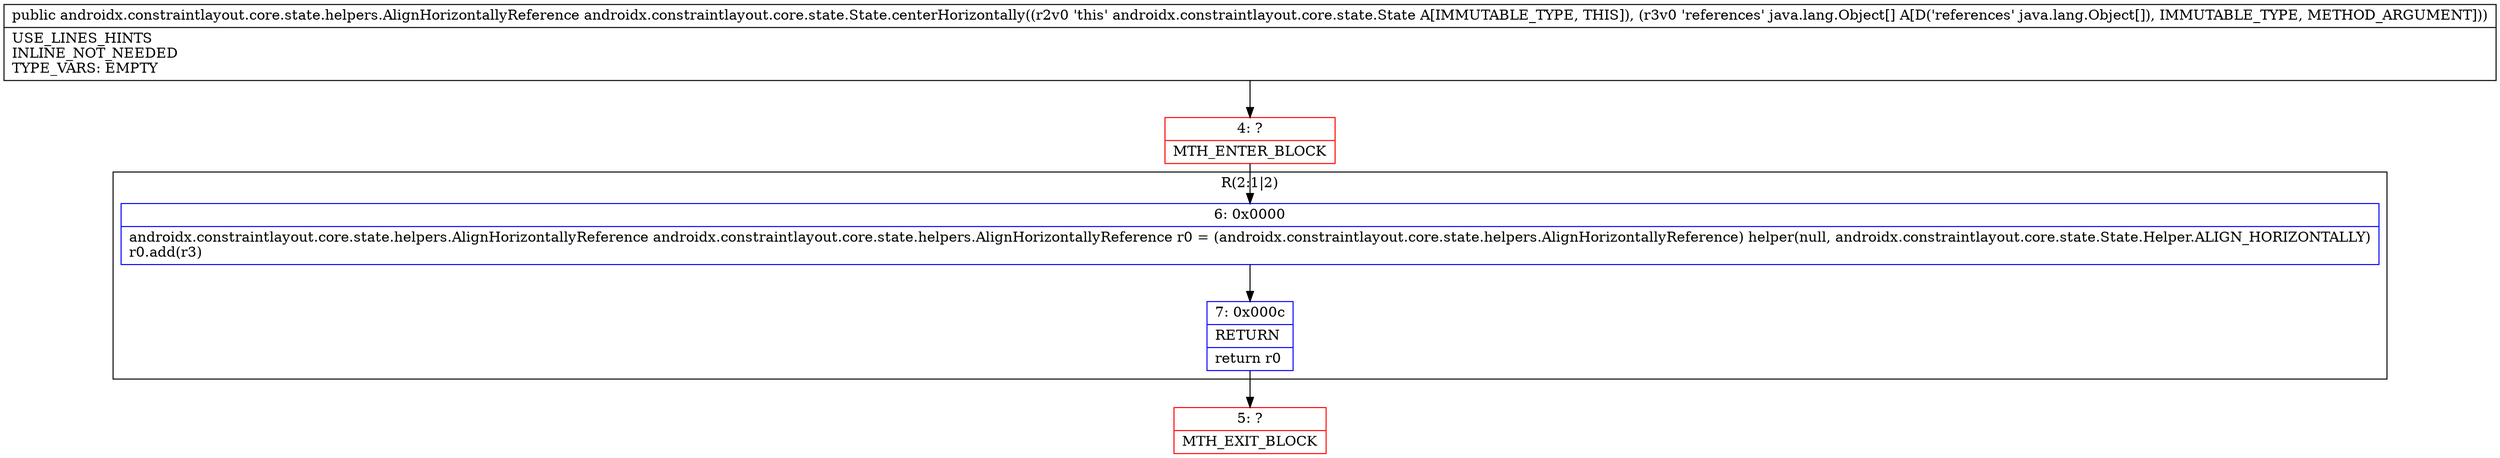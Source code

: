 digraph "CFG forandroidx.constraintlayout.core.state.State.centerHorizontally([Ljava\/lang\/Object;)Landroidx\/constraintlayout\/core\/state\/helpers\/AlignHorizontallyReference;" {
subgraph cluster_Region_1370286539 {
label = "R(2:1|2)";
node [shape=record,color=blue];
Node_6 [shape=record,label="{6\:\ 0x0000|androidx.constraintlayout.core.state.helpers.AlignHorizontallyReference androidx.constraintlayout.core.state.helpers.AlignHorizontallyReference r0 = (androidx.constraintlayout.core.state.helpers.AlignHorizontallyReference) helper(null, androidx.constraintlayout.core.state.State.Helper.ALIGN_HORIZONTALLY)\lr0.add(r3)\l}"];
Node_7 [shape=record,label="{7\:\ 0x000c|RETURN\l|return r0\l}"];
}
Node_4 [shape=record,color=red,label="{4\:\ ?|MTH_ENTER_BLOCK\l}"];
Node_5 [shape=record,color=red,label="{5\:\ ?|MTH_EXIT_BLOCK\l}"];
MethodNode[shape=record,label="{public androidx.constraintlayout.core.state.helpers.AlignHorizontallyReference androidx.constraintlayout.core.state.State.centerHorizontally((r2v0 'this' androidx.constraintlayout.core.state.State A[IMMUTABLE_TYPE, THIS]), (r3v0 'references' java.lang.Object[] A[D('references' java.lang.Object[]), IMMUTABLE_TYPE, METHOD_ARGUMENT]))  | USE_LINES_HINTS\lINLINE_NOT_NEEDED\lTYPE_VARS: EMPTY\l}"];
MethodNode -> Node_4;Node_6 -> Node_7;
Node_7 -> Node_5;
Node_4 -> Node_6;
}


